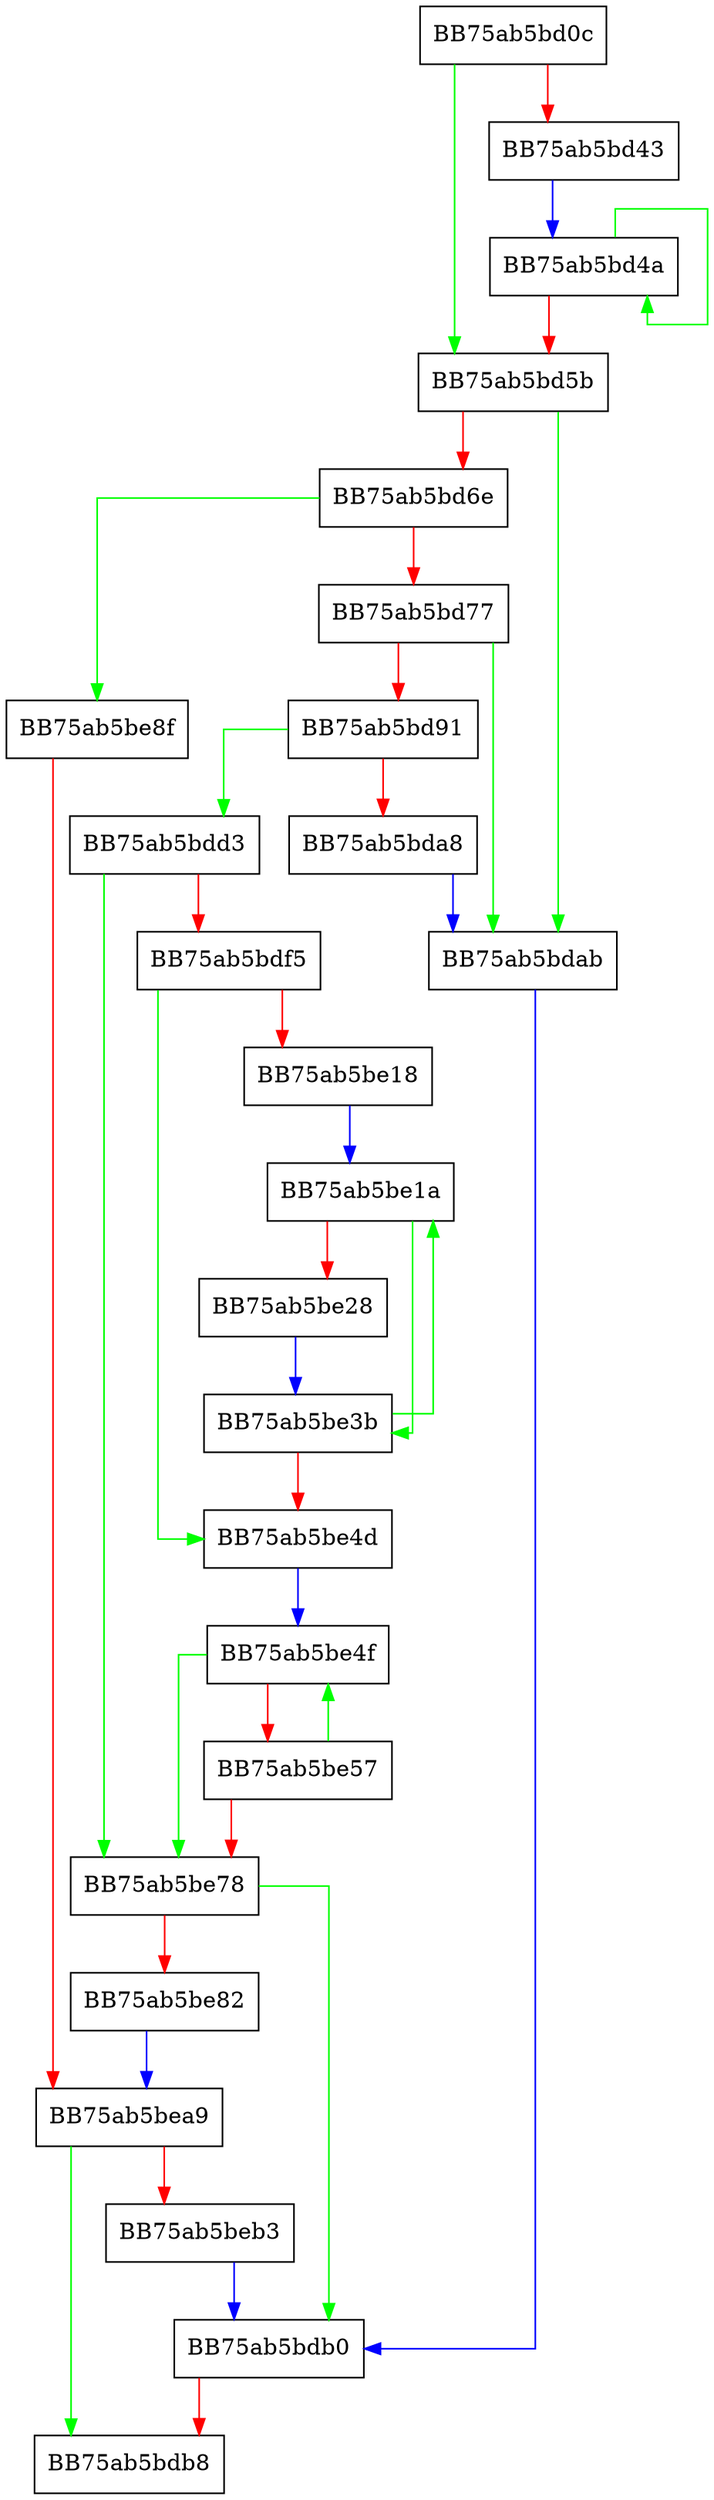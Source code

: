 digraph vdbeSorterSetupMerge {
  node [shape="box"];
  graph [splines=ortho];
  BB75ab5bd0c -> BB75ab5bd5b [color="green"];
  BB75ab5bd0c -> BB75ab5bd43 [color="red"];
  BB75ab5bd43 -> BB75ab5bd4a [color="blue"];
  BB75ab5bd4a -> BB75ab5bd4a [color="green"];
  BB75ab5bd4a -> BB75ab5bd5b [color="red"];
  BB75ab5bd5b -> BB75ab5bdab [color="green"];
  BB75ab5bd5b -> BB75ab5bd6e [color="red"];
  BB75ab5bd6e -> BB75ab5be8f [color="green"];
  BB75ab5bd6e -> BB75ab5bd77 [color="red"];
  BB75ab5bd77 -> BB75ab5bdab [color="green"];
  BB75ab5bd77 -> BB75ab5bd91 [color="red"];
  BB75ab5bd91 -> BB75ab5bdd3 [color="green"];
  BB75ab5bd91 -> BB75ab5bda8 [color="red"];
  BB75ab5bda8 -> BB75ab5bdab [color="blue"];
  BB75ab5bdab -> BB75ab5bdb0 [color="blue"];
  BB75ab5bdb0 -> BB75ab5bdb8 [color="red"];
  BB75ab5bdd3 -> BB75ab5be78 [color="green"];
  BB75ab5bdd3 -> BB75ab5bdf5 [color="red"];
  BB75ab5bdf5 -> BB75ab5be4d [color="green"];
  BB75ab5bdf5 -> BB75ab5be18 [color="red"];
  BB75ab5be18 -> BB75ab5be1a [color="blue"];
  BB75ab5be1a -> BB75ab5be3b [color="green"];
  BB75ab5be1a -> BB75ab5be28 [color="red"];
  BB75ab5be28 -> BB75ab5be3b [color="blue"];
  BB75ab5be3b -> BB75ab5be1a [color="green"];
  BB75ab5be3b -> BB75ab5be4d [color="red"];
  BB75ab5be4d -> BB75ab5be4f [color="blue"];
  BB75ab5be4f -> BB75ab5be78 [color="green"];
  BB75ab5be4f -> BB75ab5be57 [color="red"];
  BB75ab5be57 -> BB75ab5be4f [color="green"];
  BB75ab5be57 -> BB75ab5be78 [color="red"];
  BB75ab5be78 -> BB75ab5bdb0 [color="green"];
  BB75ab5be78 -> BB75ab5be82 [color="red"];
  BB75ab5be82 -> BB75ab5bea9 [color="blue"];
  BB75ab5be8f -> BB75ab5bea9 [color="red"];
  BB75ab5bea9 -> BB75ab5bdb8 [color="green"];
  BB75ab5bea9 -> BB75ab5beb3 [color="red"];
  BB75ab5beb3 -> BB75ab5bdb0 [color="blue"];
}